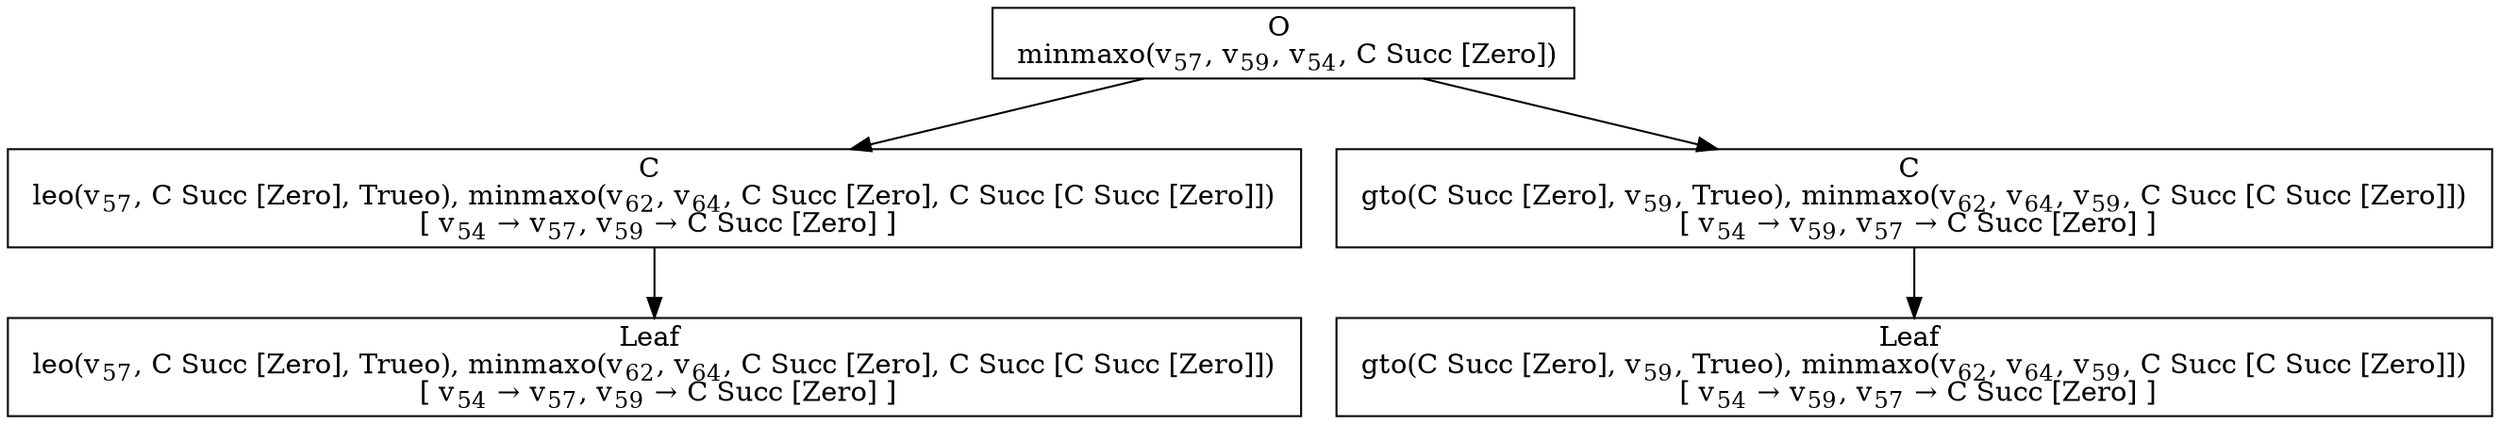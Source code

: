 digraph {
    graph [rankdir=TB
          ,bgcolor=transparent];
    node [shape=box
         ,fillcolor=white
         ,style=filled];
    0 [label=<O <BR/> minmaxo(v<SUB>57</SUB>, v<SUB>59</SUB>, v<SUB>54</SUB>, C Succ [Zero])>];
    1 [label=<C <BR/> leo(v<SUB>57</SUB>, C Succ [Zero], Trueo), minmaxo(v<SUB>62</SUB>, v<SUB>64</SUB>, C Succ [Zero], C Succ [C Succ [Zero]]) <BR/>  [ v<SUB>54</SUB> &rarr; v<SUB>57</SUB>, v<SUB>59</SUB> &rarr; C Succ [Zero] ] >];
    2 [label=<C <BR/> gto(C Succ [Zero], v<SUB>59</SUB>, Trueo), minmaxo(v<SUB>62</SUB>, v<SUB>64</SUB>, v<SUB>59</SUB>, C Succ [C Succ [Zero]]) <BR/>  [ v<SUB>54</SUB> &rarr; v<SUB>59</SUB>, v<SUB>57</SUB> &rarr; C Succ [Zero] ] >];
    3 [label=<Leaf <BR/> leo(v<SUB>57</SUB>, C Succ [Zero], Trueo), minmaxo(v<SUB>62</SUB>, v<SUB>64</SUB>, C Succ [Zero], C Succ [C Succ [Zero]]) <BR/>  [ v<SUB>54</SUB> &rarr; v<SUB>57</SUB>, v<SUB>59</SUB> &rarr; C Succ [Zero] ] >];
    4 [label=<Leaf <BR/> gto(C Succ [Zero], v<SUB>59</SUB>, Trueo), minmaxo(v<SUB>62</SUB>, v<SUB>64</SUB>, v<SUB>59</SUB>, C Succ [C Succ [Zero]]) <BR/>  [ v<SUB>54</SUB> &rarr; v<SUB>59</SUB>, v<SUB>57</SUB> &rarr; C Succ [Zero] ] >];
    0 -> 1 [label=""];
    0 -> 2 [label=""];
    1 -> 3 [label=""];
    2 -> 4 [label=""];
}